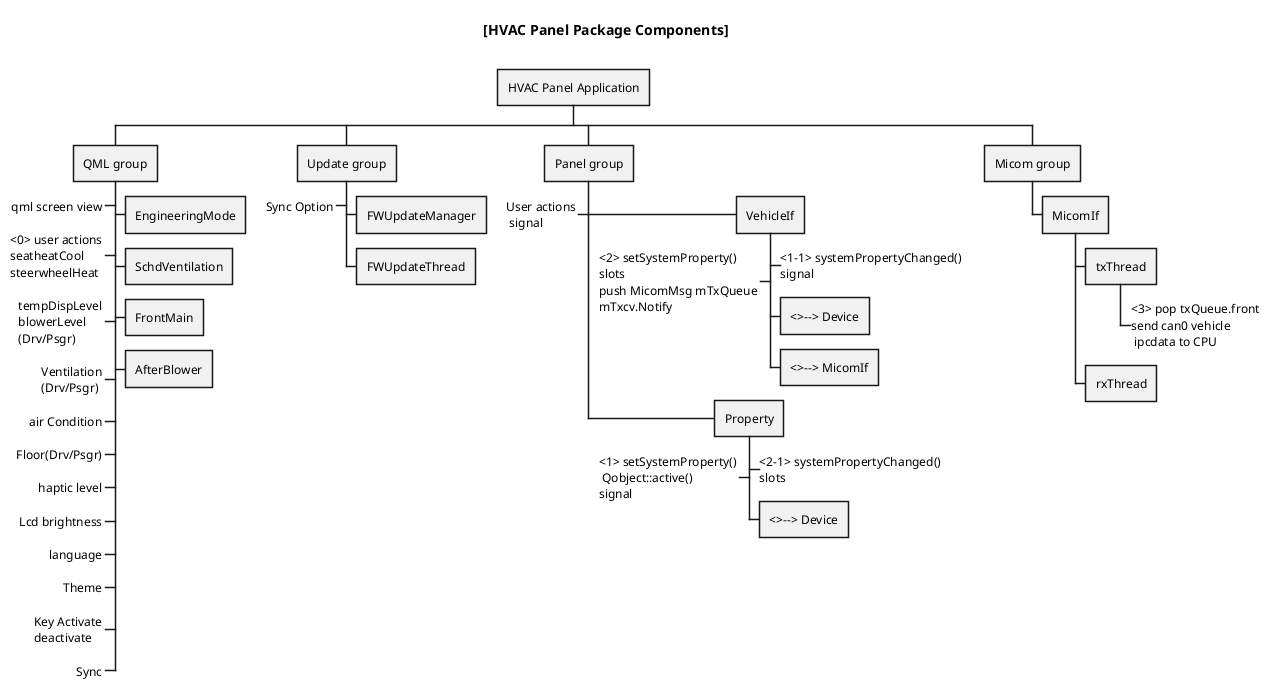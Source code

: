 @startwbs
title
[HVAC Panel Package Components]

end title

+ HVAC Panel Application
++ QML group
++-_ qml screen view
++-_ <0> user actions\nseatheatCool\nsteerwheelHeat
++-_ tempDispLevel\nblowerLevel\n(Drv/Psgr)
++-_ Ventilation\n(Drv/Psgr)
++-_ air Condition
++-_ Floor(Drv/Psgr)
++-_ haptic level
++-_ Lcd brightness
++-_ language
++-_ Theme
++-_ Key Activate\ndeactivate
++-_ Sync
+++ EngineeringMode
+++ SchdVentilation
+++ FrontMain
+++ AfterBlower
++ Update group
++-_ Sync Option
+++ FWUpdateManager
+++ FWUpdateThread
++ Panel group
++-_ User actions\n signal
+++ VehicleIf
+++-_ <2> setSystemProperty()\nslots\npush MicomMsg mTxQueue\nmTxcv.Notify
++++_ <1-1> systemPropertyChanged()\nsignal
++++ <>--> Device
++++ <>--> MicomIf
+++ Property
+++-_ <1> setSystemProperty()\n Qobject::active()\nsignal
++++_ <2-1> systemPropertyChanged()\nslots
++++ <>--> Device
++ Micom group
+++ MicomIf
++++ txThread
+++++_ <3> pop txQueue.front\nsend can0 vehicle\n ipcdata to CPU
++++ rxThread

@endwbs